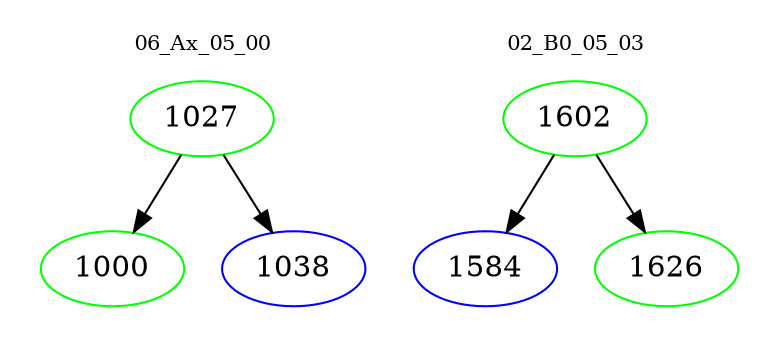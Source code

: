 digraph{
subgraph cluster_0 {
color = white
label = "06_Ax_05_00";
fontsize=10;
T0_1027 [label="1027", color="green"]
T0_1027 -> T0_1000 [color="black"]
T0_1000 [label="1000", color="green"]
T0_1027 -> T0_1038 [color="black"]
T0_1038 [label="1038", color="blue"]
}
subgraph cluster_1 {
color = white
label = "02_B0_05_03";
fontsize=10;
T1_1602 [label="1602", color="green"]
T1_1602 -> T1_1584 [color="black"]
T1_1584 [label="1584", color="blue"]
T1_1602 -> T1_1626 [color="black"]
T1_1626 [label="1626", color="green"]
}
}
